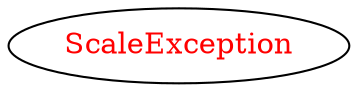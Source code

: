 digraph dependencyGraph {
 concentrate=true;
 ranksep="2.0";
 rankdir="LR"; 
 splines="ortho";
"ScaleException" [fontcolor="red"];
}